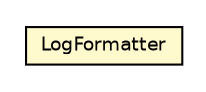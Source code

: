#!/usr/local/bin/dot
#
# Class diagram 
# Generated by UMLGraph version 5.4 (http://www.umlgraph.org/)
#

digraph G {
	edge [fontname="Helvetica",fontsize=10,labelfontname="Helvetica",labelfontsize=10];
	node [fontname="Helvetica",fontsize=10,shape=plaintext];
	nodesep=0.25;
	ranksep=0.5;
	// jsl.utilities.reporting.LogFormatter
	c115655 [label=<<table title="jsl.utilities.reporting.LogFormatter" border="0" cellborder="1" cellspacing="0" cellpadding="2" port="p" bgcolor="lemonChiffon" href="./LogFormatter.html">
		<tr><td><table border="0" cellspacing="0" cellpadding="1">
<tr><td align="center" balign="center"> LogFormatter </td></tr>
		</table></td></tr>
		</table>>, URL="./LogFormatter.html", fontname="Helvetica", fontcolor="black", fontsize=9.0];
}

